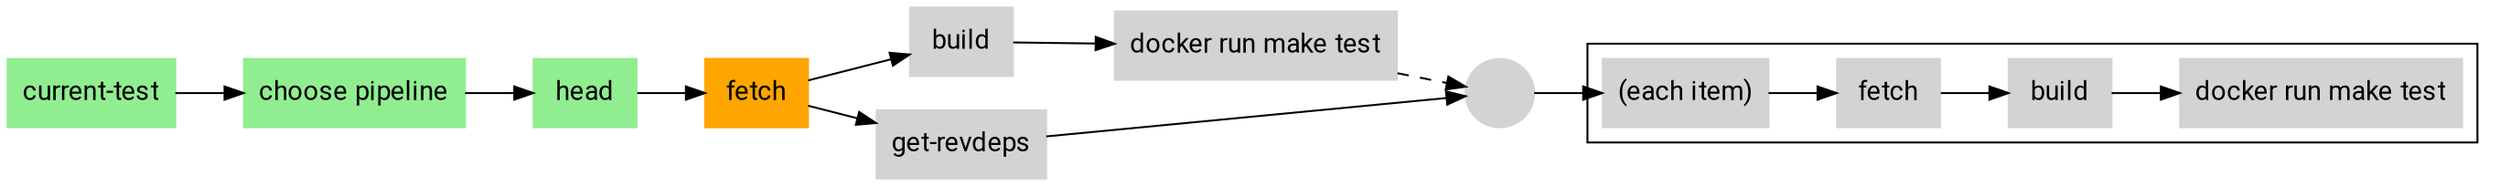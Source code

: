 digraph pipeline {
  graph [fontname="Roboto,sans-serif"]
  node [fontname="Roboto,sans-serif",shape="box"]
  edge [fontname="Roboto,sans-serif"]
  rankdir=LR
  n3 [label="current-test",color="#90ee90",fillcolor="#90ee90",style="filled"]
  n2 [label="choose pipeline",color="#90ee90",fillcolor="#90ee90",style="filled"]
  n9 [label="head",color="#90ee90",fillcolor="#90ee90",style="filled"]
  n8 [label="fetch",color="#ffa500",fillcolor="#ffa500",style="filled"]
  n7 [label="build",color="#d3d3d3",fillcolor="#d3d3d3",style="filled"]
  n6 [label="docker run make test",color="#d3d3d3",fillcolor="#d3d3d3",style="filled"]
  n10 [label="get-revdeps",color="#d3d3d3",fillcolor="#d3d3d3",style="filled"]
  n5 [label="",color="#d3d3d3",fillcolor="#d3d3d3",style="filled",shape="circle"]
  subgraph cluster_4 {label=""
  n15 [label="(each item)",color="#d3d3d3",fillcolor="#d3d3d3",style="filled"]
  n14 [label="fetch",color="#d3d3d3",fillcolor="#d3d3d3",style="filled"]
  n13 [label="build",color="#d3d3d3",fillcolor="#d3d3d3",style="filled"]
  n12 [label="docker run make test",color="#d3d3d3",fillcolor="#d3d3d3",style="filled"]
  }
  n13 -> n12
  n14 -> n13
  n15 -> n14
  n5 -> n15
  n10 -> n5
  n6 -> n5 [style="dashed"]
  n8 -> n10
  n7 -> n6
  n8 -> n7
  n9 -> n8
  n2 -> n9
  n3 -> n2
  }
